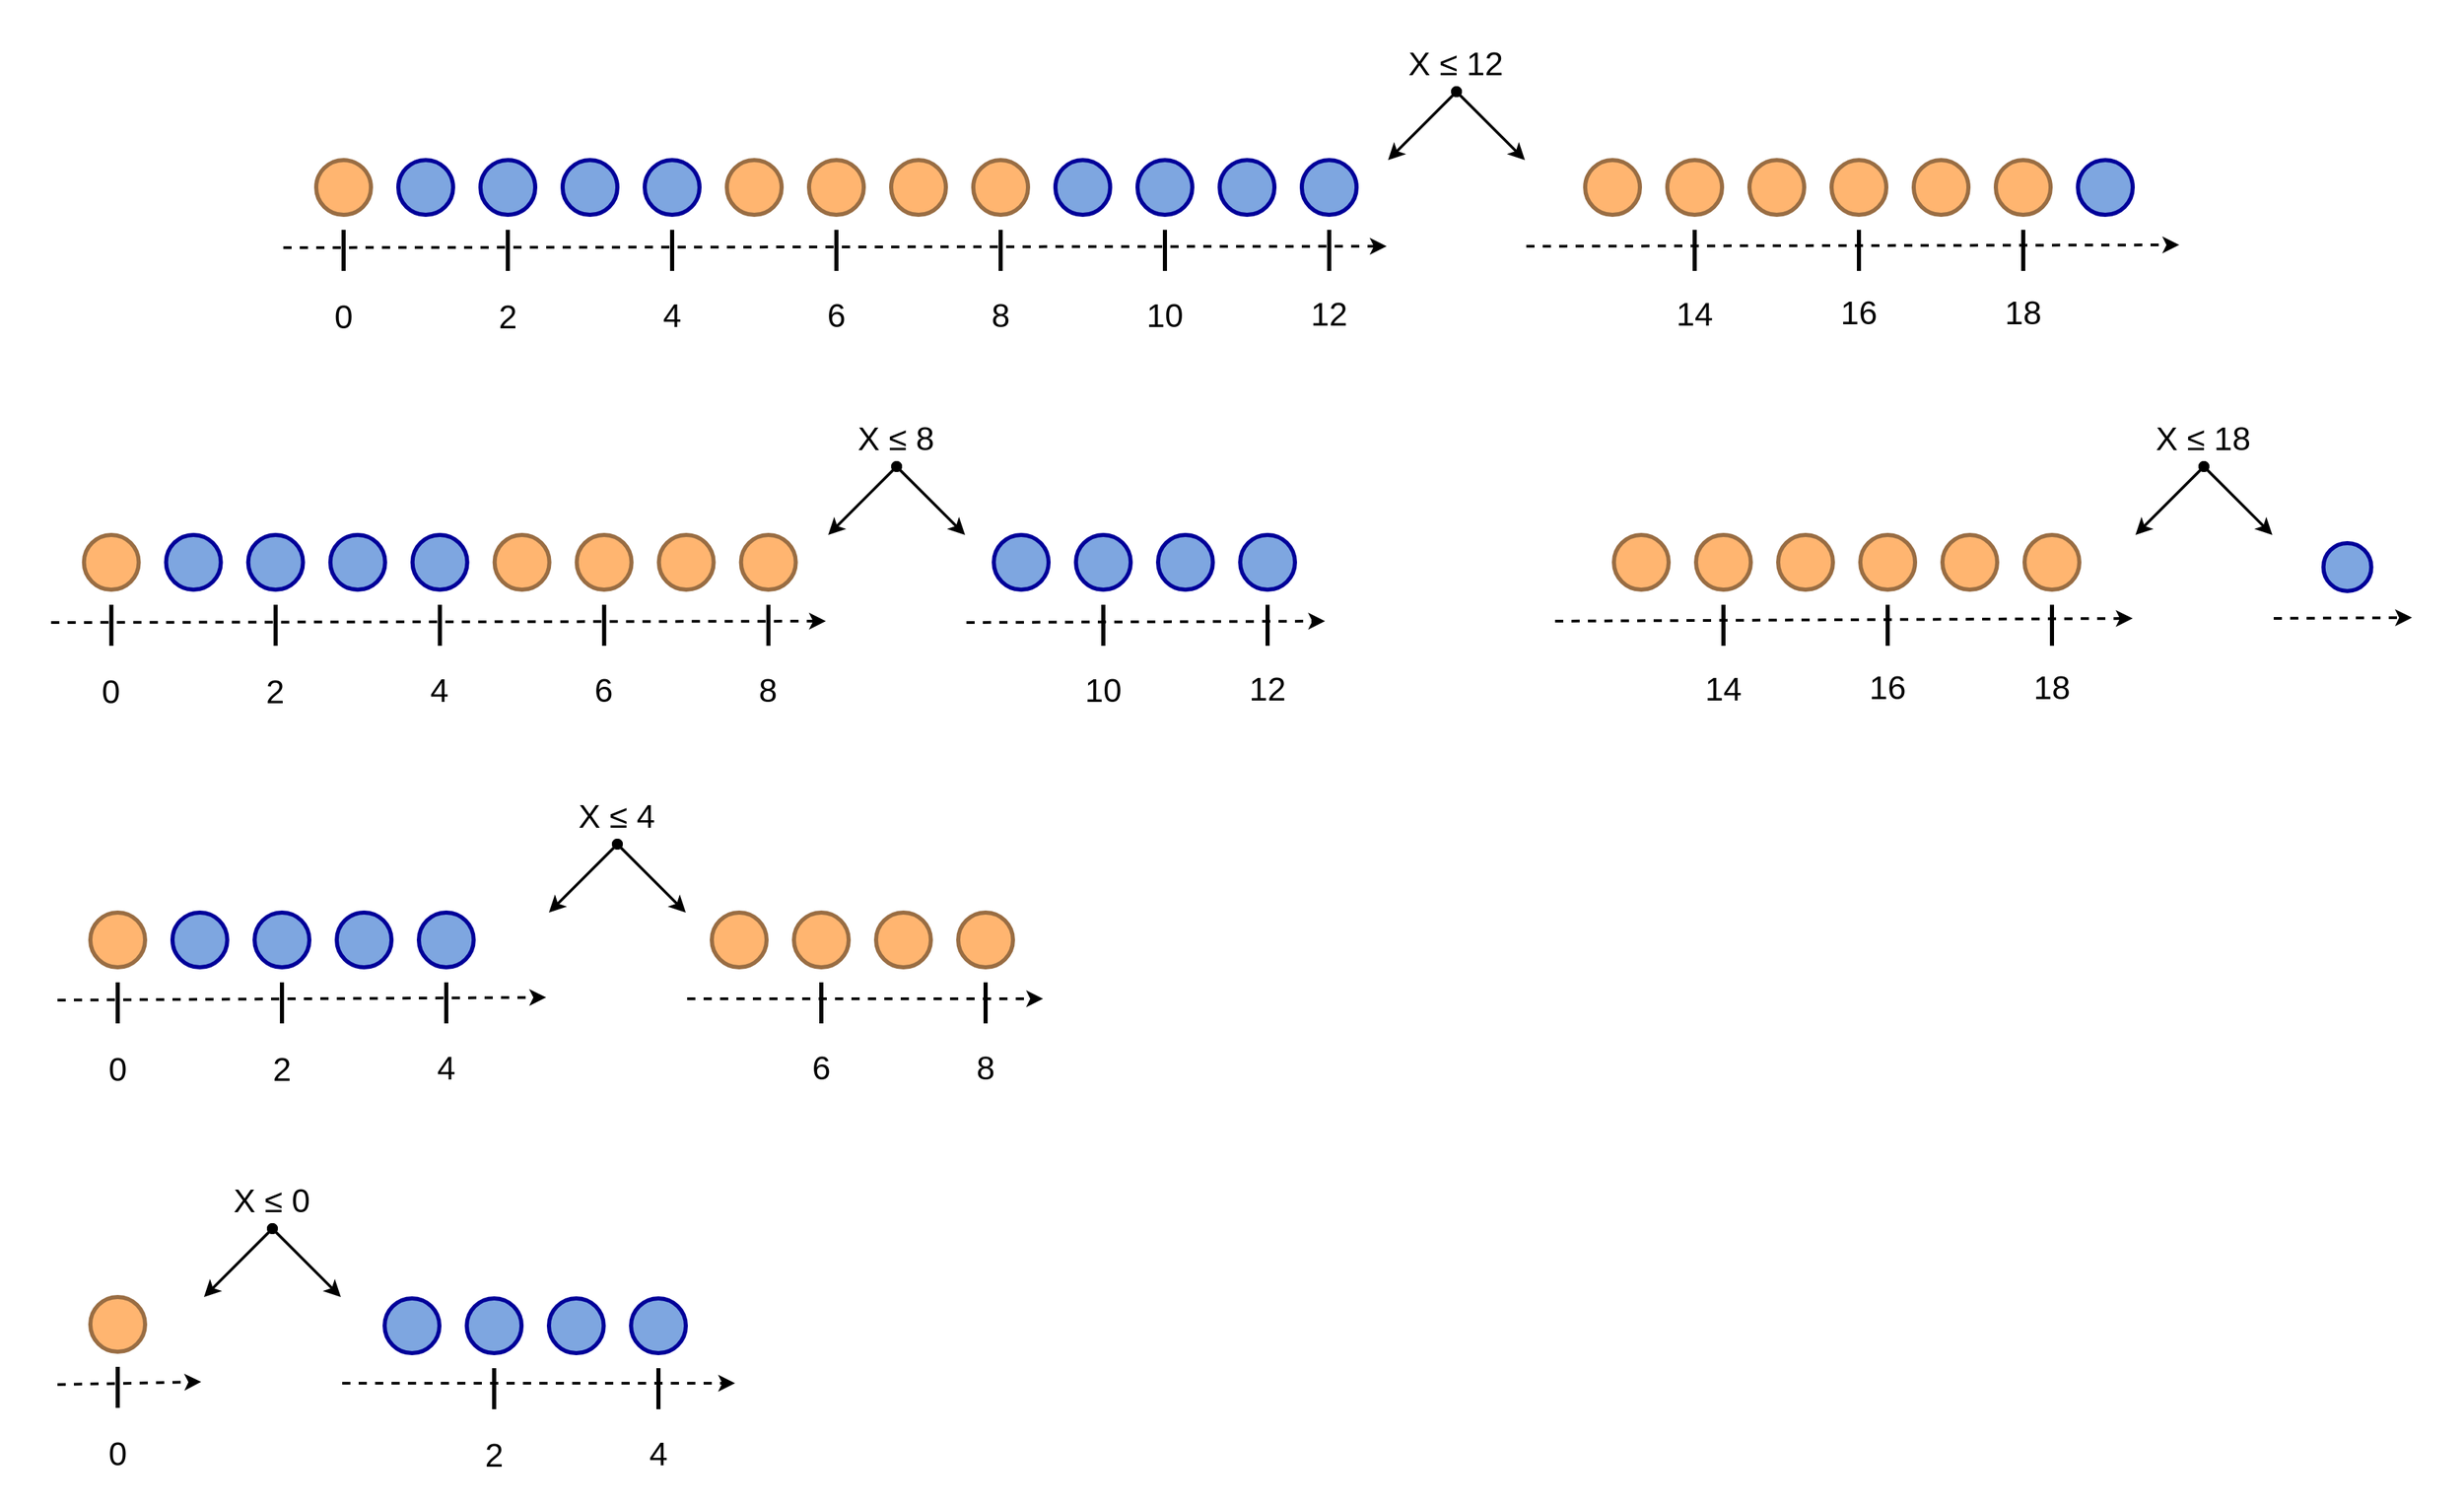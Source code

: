 <mxGraphModel dx="1053" dy="702" grid="1" gridSize="10" guides="1" tooltips="1" connect="1" arrows="1" fold="1" page="1" pageScale="1" pageWidth="1800" pageHeight="1100" background="#ffffff"><root><mxCell id="0"/><mxCell id="1" parent="0"/><mxCell id="784" value="" style="rounded=0;whiteSpace=wrap;html=1;strokeColor=none;" parent="1" vertex="1"><mxGeometry width="1799" height="1099" as="geometry"/></mxCell><mxCell id="594" value="" style="group" parent="1" vertex="1" connectable="0"><mxGeometry x="37.333" y="27" width="1724.667" height="1047" as="geometry"/></mxCell><mxCell id="595" value="" style="group" parent="594" vertex="1" connectable="0"><mxGeometry x="4.667" y="831" width="495" height="216" as="geometry"/></mxCell><mxCell id="596" value="" style="group" parent="595" vertex="1" connectable="0"><mxGeometry x="208" y="91" width="287" height="125" as="geometry"/></mxCell><mxCell id="597" value="" style="ellipse;whiteSpace=wrap;html=1;aspect=fixed;fillColor=#7EA6E0;strokeColor=#000099;strokeWidth=3;" parent="596" vertex="1"><mxGeometry x="31" width="40" height="40" as="geometry"/></mxCell><mxCell id="598" value="" style="ellipse;whiteSpace=wrap;html=1;aspect=fixed;fillColor=#7EA6E0;strokeColor=#000099;strokeWidth=3;perimeterSpacing=10;" parent="596" vertex="1"><mxGeometry x="91" width="40" height="40" as="geometry"/></mxCell><mxCell id="599" value="" style="ellipse;whiteSpace=wrap;html=1;aspect=fixed;fillColor=#7EA6E0;strokeColor=#000099;strokeWidth=3;" parent="596" vertex="1"><mxGeometry x="151" width="40" height="40" as="geometry"/></mxCell><mxCell id="600" value="" style="ellipse;whiteSpace=wrap;html=1;aspect=fixed;fillColor=#7EA6E0;strokeColor=#000099;strokeWidth=3;" parent="596" vertex="1"><mxGeometry x="211" width="40" height="40" as="geometry"/></mxCell><mxCell id="601" style="edgeStyle=orthogonalEdgeStyle;rounded=0;html=1;exitX=0.5;exitY=1;entryX=0.5;entryY=1;jettySize=auto;orthogonalLoop=1;strokeWidth=3;" parent="596" source="598" target="598" edge="1"><mxGeometry relative="1" as="geometry"/></mxCell><mxCell id="602" value="" style="endArrow=none;html=1;strokeWidth=3;endSize=3;startSize=3;" parent="596" edge="1"><mxGeometry width="50" height="50" relative="1" as="geometry"><mxPoint x="231" y="81" as="sourcePoint"/><mxPoint x="231" y="51" as="targetPoint"/></mxGeometry></mxCell><mxCell id="603" value="" style="endArrow=none;html=1;strokeWidth=3;endSize=3;startSize=3;" parent="596" edge="1"><mxGeometry width="50" height="50" relative="1" as="geometry"><mxPoint x="111" y="81" as="sourcePoint"/><mxPoint x="111" y="51" as="targetPoint"/></mxGeometry></mxCell><mxCell id="604" value="" style="endArrow=classic;html=1;strokeWidth=2;dashed=1;" parent="596" edge="1"><mxGeometry width="50" height="50" relative="1" as="geometry"><mxPoint y="62" as="sourcePoint"/><mxPoint x="287" y="62" as="targetPoint"/></mxGeometry></mxCell><mxCell id="605" value="&lt;font style=&quot;font-size: 24px&quot;&gt;2&lt;/font&gt;" style="text;html=1;strokeColor=none;fillColor=none;align=center;verticalAlign=middle;whiteSpace=wrap;rounded=0;" parent="596" vertex="1"><mxGeometry x="80" y="104" width="62" height="21" as="geometry"/></mxCell><mxCell id="606" style="edgeStyle=orthogonalEdgeStyle;rounded=0;html=1;exitX=0.5;exitY=1;entryX=0.5;entryY=1;dashed=1;startSize=3;endSize=3;jettySize=auto;orthogonalLoop=1;strokeWidth=2;" parent="596" source="605" target="605" edge="1"><mxGeometry relative="1" as="geometry"/></mxCell><mxCell id="607" value="&lt;font style=&quot;font-size: 24px&quot;&gt;4&lt;/font&gt;" style="text;html=1;strokeColor=none;fillColor=none;align=center;verticalAlign=middle;whiteSpace=wrap;rounded=0;" parent="596" vertex="1"><mxGeometry x="200" y="103" width="62" height="21" as="geometry"/></mxCell><mxCell id="608" style="edgeStyle=orthogonalEdgeStyle;rounded=0;html=1;exitX=0.5;exitY=1;entryX=0.5;entryY=1;dashed=1;startSize=3;endSize=3;jettySize=auto;orthogonalLoop=1;strokeWidth=2;" parent="596" source="607" target="607" edge="1"><mxGeometry relative="1" as="geometry"/></mxCell><mxCell id="609" value="" style="group" parent="595" vertex="1" connectable="0"><mxGeometry y="90" width="105" height="125" as="geometry"/></mxCell><mxCell id="610" value="" style="endArrow=none;html=1;strokeWidth=3;endSize=3;startSize=3;" parent="609" edge="1"><mxGeometry width="50" height="50" relative="1" as="geometry"><mxPoint x="44" y="81" as="sourcePoint"/><mxPoint x="44" y="51" as="targetPoint"/></mxGeometry></mxCell><mxCell id="611" value="" style="ellipse;whiteSpace=wrap;html=1;aspect=fixed;fillColor=#FFB570;strokeColor=#996D43;strokeWidth=3;" parent="609" vertex="1"><mxGeometry x="24" width="40" height="40" as="geometry"/></mxCell><mxCell id="612" value="" style="endArrow=classic;html=1;strokeWidth=2;dashed=1;" parent="609" edge="1"><mxGeometry width="50" height="50" relative="1" as="geometry"><mxPoint y="64.0" as="sourcePoint"/><mxPoint x="105" y="62" as="targetPoint"/></mxGeometry></mxCell><mxCell id="613" value="&lt;font style=&quot;font-size: 24px&quot;&gt;0&lt;/font&gt;" style="text;html=1;strokeColor=none;fillColor=none;align=center;verticalAlign=middle;whiteSpace=wrap;rounded=0;" parent="609" vertex="1"><mxGeometry x="13" y="104" width="62" height="21" as="geometry"/></mxCell><mxCell id="614" style="edgeStyle=orthogonalEdgeStyle;rounded=0;html=1;exitX=0.5;exitY=1;entryX=0.5;entryY=1;dashed=1;startSize=3;endSize=3;jettySize=auto;orthogonalLoop=1;strokeWidth=2;" parent="609" source="613" target="613" edge="1"><mxGeometry relative="1" as="geometry"/></mxCell><mxCell id="615" value="&lt;span&gt;&lt;font style=&quot;font-size: 24px&quot;&gt;X ≤ 0&lt;/font&gt;&lt;/span&gt;" style="text;html=1;strokeColor=none;fillColor=none;align=center;verticalAlign=middle;whiteSpace=wrap;rounded=0;" parent="595" vertex="1"><mxGeometry x="105" width="103" height="40" as="geometry"/></mxCell><mxCell id="616" value="" style="endArrow=classic;html=1;strokeWidth=2;startArrow=oval;startFill=1;" parent="595" edge="1"><mxGeometry width="50" height="50" relative="1" as="geometry"><mxPoint x="157" y="40" as="sourcePoint"/><mxPoint x="207" y="90" as="targetPoint"/></mxGeometry></mxCell><mxCell id="617" value="" style="endArrow=classic;html=1;strokeWidth=2;startArrow=oval;startFill=1;" parent="595" edge="1"><mxGeometry width="50" height="50" relative="1" as="geometry"><mxPoint x="157" y="40" as="sourcePoint"/><mxPoint x="107" y="90" as="targetPoint"/></mxGeometry></mxCell><mxCell id="618" value="" style="group" parent="594" vertex="1" connectable="0"><mxGeometry x="4.667" y="550" width="720" height="215" as="geometry"/></mxCell><mxCell id="619" value="" style="group" parent="618" vertex="1" connectable="0"><mxGeometry x="460" y="90" width="260" height="124" as="geometry"/></mxCell><mxCell id="620" value="" style="ellipse;whiteSpace=wrap;html=1;aspect=fixed;fillColor=#FFB570;strokeColor=#996D43;strokeWidth=3;" parent="619" vertex="1"><mxGeometry x="18" width="40" height="40" as="geometry"/></mxCell><mxCell id="621" value="" style="ellipse;whiteSpace=wrap;html=1;aspect=fixed;fillColor=#FFB570;strokeColor=#996D43;strokeWidth=3;" parent="619" vertex="1"><mxGeometry x="78" width="40" height="40" as="geometry"/></mxCell><mxCell id="622" value="" style="ellipse;whiteSpace=wrap;html=1;aspect=fixed;fillColor=#FFB570;strokeColor=#996D43;strokeWidth=3;" parent="619" vertex="1"><mxGeometry x="138" width="40" height="40" as="geometry"/></mxCell><mxCell id="623" value="" style="ellipse;whiteSpace=wrap;html=1;aspect=fixed;fillColor=#FFB570;strokeColor=#996D43;strokeWidth=3;" parent="619" vertex="1"><mxGeometry x="198" width="40" height="40" as="geometry"/></mxCell><mxCell id="624" style="edgeStyle=orthogonalEdgeStyle;rounded=0;html=1;exitX=0.5;exitY=1;entryX=0.5;entryY=1;jettySize=auto;orthogonalLoop=1;strokeWidth=3;" parent="619" source="621" target="621" edge="1"><mxGeometry relative="1" as="geometry"/></mxCell><mxCell id="625" value="" style="endArrow=none;html=1;strokeWidth=3;endSize=3;startSize=3;" parent="619" edge="1"><mxGeometry width="50" height="50" relative="1" as="geometry"><mxPoint x="98" y="81" as="sourcePoint"/><mxPoint x="98" y="51" as="targetPoint"/></mxGeometry></mxCell><mxCell id="626" value="" style="endArrow=none;html=1;strokeWidth=3;endSize=3;startSize=3;" parent="619" edge="1"><mxGeometry width="50" height="50" relative="1" as="geometry"><mxPoint x="218" y="81" as="sourcePoint"/><mxPoint x="218" y="51" as="targetPoint"/></mxGeometry></mxCell><mxCell id="627" value="" style="endArrow=classic;html=1;strokeWidth=2;dashed=1;" parent="619" edge="1"><mxGeometry width="50" height="50" relative="1" as="geometry"><mxPoint y="63" as="sourcePoint"/><mxPoint x="260" y="63" as="targetPoint"/></mxGeometry></mxCell><mxCell id="628" value="&lt;font style=&quot;font-size: 24px&quot;&gt;6&lt;/font&gt;" style="text;html=1;strokeColor=none;fillColor=none;align=center;verticalAlign=middle;whiteSpace=wrap;rounded=0;" parent="619" vertex="1"><mxGeometry x="67" y="103" width="62" height="21" as="geometry"/></mxCell><mxCell id="629" style="edgeStyle=orthogonalEdgeStyle;rounded=0;html=1;exitX=0.5;exitY=1;entryX=0.5;entryY=1;dashed=1;startSize=3;endSize=3;jettySize=auto;orthogonalLoop=1;strokeWidth=2;" parent="619" source="628" target="628" edge="1"><mxGeometry relative="1" as="geometry"/></mxCell><mxCell id="630" value="&lt;font style=&quot;font-size: 24px&quot;&gt;8&lt;/font&gt;" style="text;html=1;strokeColor=none;fillColor=none;align=center;verticalAlign=middle;whiteSpace=wrap;rounded=0;" parent="619" vertex="1"><mxGeometry x="187" y="103" width="62" height="21" as="geometry"/></mxCell><mxCell id="631" style="edgeStyle=orthogonalEdgeStyle;rounded=0;html=1;exitX=0.5;exitY=1;entryX=0.5;entryY=1;dashed=1;startSize=3;endSize=3;jettySize=auto;orthogonalLoop=1;strokeWidth=2;" parent="619" source="630" target="630" edge="1"><mxGeometry relative="1" as="geometry"/></mxCell><mxCell id="632" value="" style="group" parent="618" vertex="1" connectable="0"><mxGeometry y="90" width="357" height="125" as="geometry"/></mxCell><mxCell id="633" value="" style="endArrow=none;html=1;strokeWidth=3;endSize=3;startSize=3;" parent="632" edge="1"><mxGeometry width="50" height="50" relative="1" as="geometry"><mxPoint x="44" y="81" as="sourcePoint"/><mxPoint x="44" y="51" as="targetPoint"/></mxGeometry></mxCell><mxCell id="634" value="" style="ellipse;whiteSpace=wrap;html=1;aspect=fixed;fillColor=#FFB570;strokeColor=#996D43;strokeWidth=3;" parent="632" vertex="1"><mxGeometry x="24" width="40" height="40" as="geometry"/></mxCell><mxCell id="635" value="" style="ellipse;whiteSpace=wrap;html=1;aspect=fixed;fillColor=#7EA6E0;strokeColor=#000099;strokeWidth=3;" parent="632" vertex="1"><mxGeometry x="84" width="40" height="40" as="geometry"/></mxCell><mxCell id="636" value="" style="ellipse;whiteSpace=wrap;html=1;aspect=fixed;fillColor=#7EA6E0;strokeColor=#000099;strokeWidth=3;perimeterSpacing=10;" parent="632" vertex="1"><mxGeometry x="144" width="40" height="40" as="geometry"/></mxCell><mxCell id="637" value="" style="ellipse;whiteSpace=wrap;html=1;aspect=fixed;fillColor=#7EA6E0;strokeColor=#000099;strokeWidth=3;" parent="632" vertex="1"><mxGeometry x="204" width="40" height="40" as="geometry"/></mxCell><mxCell id="638" value="" style="ellipse;whiteSpace=wrap;html=1;aspect=fixed;fillColor=#7EA6E0;strokeColor=#000099;strokeWidth=3;" parent="632" vertex="1"><mxGeometry x="264" width="40" height="40" as="geometry"/></mxCell><mxCell id="639" style="edgeStyle=orthogonalEdgeStyle;rounded=0;html=1;exitX=0.5;exitY=1;entryX=0.5;entryY=1;jettySize=auto;orthogonalLoop=1;strokeWidth=3;" parent="632" source="636" target="636" edge="1"><mxGeometry relative="1" as="geometry"/></mxCell><mxCell id="640" value="" style="endArrow=none;html=1;strokeWidth=3;endSize=3;startSize=3;" parent="632" edge="1"><mxGeometry width="50" height="50" relative="1" as="geometry"><mxPoint x="284" y="81" as="sourcePoint"/><mxPoint x="284" y="51" as="targetPoint"/></mxGeometry></mxCell><mxCell id="641" value="" style="endArrow=none;html=1;strokeWidth=3;endSize=3;startSize=3;" parent="632" edge="1"><mxGeometry width="50" height="50" relative="1" as="geometry"><mxPoint x="164" y="81" as="sourcePoint"/><mxPoint x="164" y="51" as="targetPoint"/></mxGeometry></mxCell><mxCell id="642" value="" style="endArrow=classic;html=1;strokeWidth=2;dashed=1;" parent="632" edge="1"><mxGeometry width="50" height="50" relative="1" as="geometry"><mxPoint y="64" as="sourcePoint"/><mxPoint x="357" y="62" as="targetPoint"/></mxGeometry></mxCell><mxCell id="643" value="&lt;font style=&quot;font-size: 24px&quot;&gt;0&lt;/font&gt;" style="text;html=1;strokeColor=none;fillColor=none;align=center;verticalAlign=middle;whiteSpace=wrap;rounded=0;" parent="632" vertex="1"><mxGeometry x="13" y="104" width="62" height="21" as="geometry"/></mxCell><mxCell id="644" style="edgeStyle=orthogonalEdgeStyle;rounded=0;html=1;exitX=0.5;exitY=1;entryX=0.5;entryY=1;dashed=1;startSize=3;endSize=3;jettySize=auto;orthogonalLoop=1;strokeWidth=2;" parent="632" source="643" target="643" edge="1"><mxGeometry relative="1" as="geometry"/></mxCell><mxCell id="645" value="&lt;font style=&quot;font-size: 24px&quot;&gt;2&lt;/font&gt;" style="text;html=1;strokeColor=none;fillColor=none;align=center;verticalAlign=middle;whiteSpace=wrap;rounded=0;" parent="632" vertex="1"><mxGeometry x="133" y="104" width="62" height="21" as="geometry"/></mxCell><mxCell id="646" style="edgeStyle=orthogonalEdgeStyle;rounded=0;html=1;exitX=0.5;exitY=1;entryX=0.5;entryY=1;dashed=1;startSize=3;endSize=3;jettySize=auto;orthogonalLoop=1;strokeWidth=2;" parent="632" source="645" target="645" edge="1"><mxGeometry relative="1" as="geometry"/></mxCell><mxCell id="647" value="&lt;font style=&quot;font-size: 24px&quot;&gt;4&lt;/font&gt;" style="text;html=1;strokeColor=none;fillColor=none;align=center;verticalAlign=middle;whiteSpace=wrap;rounded=0;" parent="632" vertex="1"><mxGeometry x="253" y="103" width="62" height="21" as="geometry"/></mxCell><mxCell id="648" style="edgeStyle=orthogonalEdgeStyle;rounded=0;html=1;exitX=0.5;exitY=1;entryX=0.5;entryY=1;dashed=1;startSize=3;endSize=3;jettySize=auto;orthogonalLoop=1;strokeWidth=2;" parent="632" source="647" target="647" edge="1"><mxGeometry relative="1" as="geometry"/></mxCell><mxCell id="649" value="&lt;span&gt;&lt;font style=&quot;font-size: 24px&quot;&gt;X ≤ 4&lt;/font&gt;&lt;/span&gt;" style="text;html=1;strokeColor=none;fillColor=none;align=center;verticalAlign=middle;whiteSpace=wrap;rounded=0;" parent="618" vertex="1"><mxGeometry x="357" width="103" height="40" as="geometry"/></mxCell><mxCell id="650" value="" style="endArrow=classic;html=1;strokeWidth=2;startArrow=oval;startFill=1;" parent="618" edge="1"><mxGeometry width="50" height="50" relative="1" as="geometry"><mxPoint x="409" y="40" as="sourcePoint"/><mxPoint x="459" y="90" as="targetPoint"/></mxGeometry></mxCell><mxCell id="651" value="" style="endArrow=classic;html=1;strokeWidth=2;startArrow=oval;startFill=1;" parent="618" edge="1"><mxGeometry width="50" height="50" relative="1" as="geometry"><mxPoint x="409" y="40" as="sourcePoint"/><mxPoint x="359" y="90" as="targetPoint"/></mxGeometry></mxCell><mxCell id="652" value="" style="group" parent="594" vertex="1" connectable="0"><mxGeometry x="169.667" width="1385" height="215" as="geometry"/></mxCell><mxCell id="653" value="" style="group" parent="652" vertex="1" connectable="0"><mxGeometry x="908" y="90" width="477" height="123" as="geometry"/></mxCell><mxCell id="654" value="" style="ellipse;whiteSpace=wrap;html=1;aspect=fixed;fillColor=#FFB570;strokeColor=#996D43;strokeWidth=3;" parent="653" vertex="1"><mxGeometry x="43" width="40" height="40" as="geometry"/></mxCell><mxCell id="655" value="" style="ellipse;whiteSpace=wrap;html=1;aspect=fixed;fillColor=#FFB570;strokeColor=#996D43;strokeWidth=3;" parent="653" vertex="1"><mxGeometry x="103" width="40" height="40" as="geometry"/></mxCell><mxCell id="656" value="" style="ellipse;whiteSpace=wrap;html=1;aspect=fixed;fillColor=#FFB570;strokeColor=#996D43;strokeWidth=3;" parent="653" vertex="1"><mxGeometry x="163" width="40" height="40" as="geometry"/></mxCell><mxCell id="657" value="" style="ellipse;whiteSpace=wrap;html=1;aspect=fixed;fillColor=#FFB570;strokeColor=#996D43;strokeWidth=3;" parent="653" vertex="1"><mxGeometry x="223" width="40" height="40" as="geometry"/></mxCell><mxCell id="658" value="" style="ellipse;whiteSpace=wrap;html=1;aspect=fixed;fillColor=#FFB570;strokeColor=#996D43;strokeWidth=3;" parent="653" vertex="1"><mxGeometry x="283" width="40" height="40" as="geometry"/></mxCell><mxCell id="659" value="" style="ellipse;whiteSpace=wrap;html=1;aspect=fixed;fillColor=#FFB570;strokeColor=#996D43;strokeWidth=3;" parent="653" vertex="1"><mxGeometry x="343" width="40" height="40" as="geometry"/></mxCell><mxCell id="660" value="" style="ellipse;whiteSpace=wrap;html=1;aspect=fixed;fillColor=#7EA6E0;strokeColor=#000099;strokeWidth=3;" parent="653" vertex="1"><mxGeometry x="403" width="40" height="40" as="geometry"/></mxCell><mxCell id="661" value="" style="endArrow=none;html=1;strokeWidth=3;endSize=3;startSize=3;" parent="653" edge="1"><mxGeometry width="50" height="50" relative="1" as="geometry"><mxPoint x="123" y="81" as="sourcePoint"/><mxPoint x="123" y="51" as="targetPoint"/></mxGeometry></mxCell><mxCell id="662" value="" style="endArrow=none;html=1;strokeWidth=3;endSize=3;startSize=3;" parent="653" edge="1"><mxGeometry width="50" height="50" relative="1" as="geometry"><mxPoint x="243" y="81" as="sourcePoint"/><mxPoint x="243" y="51" as="targetPoint"/></mxGeometry></mxCell><mxCell id="663" value="" style="endArrow=none;html=1;strokeWidth=3;endSize=3;startSize=3;" parent="653" edge="1"><mxGeometry width="50" height="50" relative="1" as="geometry"><mxPoint x="363" y="81" as="sourcePoint"/><mxPoint x="363" y="51" as="targetPoint"/></mxGeometry></mxCell><mxCell id="664" value="&lt;font style=&quot;font-size: 24px&quot;&gt;14&lt;/font&gt;" style="text;html=1;strokeColor=none;fillColor=none;align=center;verticalAlign=middle;whiteSpace=wrap;rounded=0;" parent="653" vertex="1"><mxGeometry x="92" y="102" width="62" height="21" as="geometry"/></mxCell><mxCell id="665" style="edgeStyle=orthogonalEdgeStyle;rounded=0;html=1;exitX=0.5;exitY=1;entryX=0.5;entryY=1;dashed=1;startSize=3;endSize=3;jettySize=auto;orthogonalLoop=1;strokeWidth=2;" parent="653" source="664" target="664" edge="1"><mxGeometry relative="1" as="geometry"/></mxCell><mxCell id="666" value="&lt;font style=&quot;font-size: 24px&quot;&gt;16&lt;/font&gt;" style="text;html=1;strokeColor=none;fillColor=none;align=center;verticalAlign=middle;whiteSpace=wrap;rounded=0;" parent="653" vertex="1"><mxGeometry x="212" y="101" width="62" height="21" as="geometry"/></mxCell><mxCell id="667" style="edgeStyle=orthogonalEdgeStyle;rounded=0;html=1;exitX=0.5;exitY=1;entryX=0.5;entryY=1;dashed=1;startSize=3;endSize=3;jettySize=auto;orthogonalLoop=1;strokeWidth=2;" parent="653" source="666" target="666" edge="1"><mxGeometry relative="1" as="geometry"/></mxCell><mxCell id="668" value="&lt;font style=&quot;font-size: 24px&quot;&gt;18&lt;/font&gt;" style="text;html=1;strokeColor=none;fillColor=none;align=center;verticalAlign=middle;whiteSpace=wrap;rounded=0;" parent="653" vertex="1"><mxGeometry x="332" y="101" width="62" height="21" as="geometry"/></mxCell><mxCell id="669" style="edgeStyle=orthogonalEdgeStyle;rounded=0;html=1;exitX=0.5;exitY=1;entryX=0.5;entryY=1;dashed=1;startSize=3;endSize=3;jettySize=auto;orthogonalLoop=1;strokeWidth=2;" parent="653" source="668" target="668" edge="1"><mxGeometry relative="1" as="geometry"/></mxCell><mxCell id="670" value="" style="endArrow=classic;html=1;strokeWidth=2;dashed=1;" parent="653" edge="1"><mxGeometry width="50" height="50" relative="1" as="geometry"><mxPoint y="63" as="sourcePoint"/><mxPoint x="477" y="62" as="targetPoint"/></mxGeometry></mxCell><mxCell id="671" value="" style="group" parent="652" vertex="1" connectable="0"><mxGeometry y="90" width="806" height="125" as="geometry"/></mxCell><mxCell id="672" value="" style="endArrow=none;html=1;strokeWidth=3;endSize=3;startSize=3;" parent="671" edge="1"><mxGeometry width="50" height="50" relative="1" as="geometry"><mxPoint x="44" y="81" as="sourcePoint"/><mxPoint x="44" y="51" as="targetPoint"/></mxGeometry></mxCell><mxCell id="673" value="" style="ellipse;whiteSpace=wrap;html=1;aspect=fixed;fillColor=#FFB570;strokeColor=#996D43;strokeWidth=3;" parent="671" vertex="1"><mxGeometry x="24" width="40" height="40" as="geometry"/></mxCell><mxCell id="674" value="" style="ellipse;whiteSpace=wrap;html=1;aspect=fixed;fillColor=#7EA6E0;strokeColor=#000099;strokeWidth=3;" parent="671" vertex="1"><mxGeometry x="84" width="40" height="40" as="geometry"/></mxCell><mxCell id="675" value="" style="ellipse;whiteSpace=wrap;html=1;aspect=fixed;fillColor=#7EA6E0;strokeColor=#000099;strokeWidth=3;perimeterSpacing=10;" parent="671" vertex="1"><mxGeometry x="144" width="40" height="40" as="geometry"/></mxCell><mxCell id="676" value="" style="ellipse;whiteSpace=wrap;html=1;aspect=fixed;fillColor=#7EA6E0;strokeColor=#000099;strokeWidth=3;" parent="671" vertex="1"><mxGeometry x="204" width="40" height="40" as="geometry"/></mxCell><mxCell id="677" value="" style="ellipse;whiteSpace=wrap;html=1;aspect=fixed;fillColor=#7EA6E0;strokeColor=#000099;strokeWidth=3;" parent="671" vertex="1"><mxGeometry x="264" width="40" height="40" as="geometry"/></mxCell><mxCell id="678" value="" style="ellipse;whiteSpace=wrap;html=1;aspect=fixed;fillColor=#FFB570;strokeColor=#996D43;strokeWidth=3;" parent="671" vertex="1"><mxGeometry x="324" width="40" height="40" as="geometry"/></mxCell><mxCell id="679" value="" style="ellipse;whiteSpace=wrap;html=1;aspect=fixed;fillColor=#FFB570;strokeColor=#996D43;strokeWidth=3;" parent="671" vertex="1"><mxGeometry x="384" width="40" height="40" as="geometry"/></mxCell><mxCell id="680" value="" style="ellipse;whiteSpace=wrap;html=1;aspect=fixed;fillColor=#FFB570;strokeColor=#996D43;strokeWidth=3;" parent="671" vertex="1"><mxGeometry x="444" width="40" height="40" as="geometry"/></mxCell><mxCell id="681" value="" style="ellipse;whiteSpace=wrap;html=1;aspect=fixed;fillColor=#FFB570;strokeColor=#996D43;strokeWidth=3;" parent="671" vertex="1"><mxGeometry x="504" width="40" height="40" as="geometry"/></mxCell><mxCell id="682" value="" style="ellipse;whiteSpace=wrap;html=1;aspect=fixed;fillColor=#7EA6E0;strokeColor=#000099;strokeWidth=3;" parent="671" vertex="1"><mxGeometry x="564" width="40" height="40" as="geometry"/></mxCell><mxCell id="683" value="" style="ellipse;whiteSpace=wrap;html=1;aspect=fixed;fillColor=#7EA6E0;strokeColor=#000099;strokeWidth=3;" parent="671" vertex="1"><mxGeometry x="624" width="40" height="40" as="geometry"/></mxCell><mxCell id="684" value="" style="ellipse;whiteSpace=wrap;html=1;aspect=fixed;fillColor=#7EA6E0;strokeColor=#000099;strokeWidth=3;" parent="671" vertex="1"><mxGeometry x="684" width="40" height="40" as="geometry"/></mxCell><mxCell id="685" value="" style="ellipse;whiteSpace=wrap;html=1;aspect=fixed;fillColor=#7EA6E0;strokeColor=#000099;strokeWidth=3;" parent="671" vertex="1"><mxGeometry x="744" width="40" height="40" as="geometry"/></mxCell><mxCell id="686" style="edgeStyle=orthogonalEdgeStyle;rounded=0;html=1;exitX=0.5;exitY=1;entryX=0.5;entryY=1;jettySize=auto;orthogonalLoop=1;strokeWidth=3;" parent="671" source="675" target="675" edge="1"><mxGeometry relative="1" as="geometry"/></mxCell><mxCell id="687" style="edgeStyle=orthogonalEdgeStyle;rounded=0;html=1;exitX=0.5;exitY=1;entryX=0.5;entryY=1;jettySize=auto;orthogonalLoop=1;strokeWidth=3;" parent="671" source="679" target="679" edge="1"><mxGeometry relative="1" as="geometry"/></mxCell><mxCell id="688" value="" style="endArrow=none;html=1;strokeWidth=3;endSize=3;startSize=3;" parent="671" edge="1"><mxGeometry width="50" height="50" relative="1" as="geometry"><mxPoint x="284" y="81" as="sourcePoint"/><mxPoint x="284" y="51" as="targetPoint"/></mxGeometry></mxCell><mxCell id="689" value="" style="endArrow=none;html=1;strokeWidth=3;endSize=3;startSize=3;" parent="671" edge="1"><mxGeometry width="50" height="50" relative="1" as="geometry"><mxPoint x="164" y="81" as="sourcePoint"/><mxPoint x="164" y="51" as="targetPoint"/></mxGeometry></mxCell><mxCell id="690" value="" style="endArrow=none;html=1;strokeWidth=3;endSize=3;startSize=3;" parent="671" edge="1"><mxGeometry width="50" height="50" relative="1" as="geometry"><mxPoint x="404" y="81" as="sourcePoint"/><mxPoint x="404" y="51" as="targetPoint"/></mxGeometry></mxCell><mxCell id="691" value="" style="endArrow=none;html=1;strokeWidth=3;endSize=3;startSize=3;" parent="671" edge="1"><mxGeometry width="50" height="50" relative="1" as="geometry"><mxPoint x="524" y="81" as="sourcePoint"/><mxPoint x="524" y="51" as="targetPoint"/></mxGeometry></mxCell><mxCell id="692" value="" style="endArrow=none;html=1;strokeWidth=3;endSize=3;startSize=3;" parent="671" edge="1"><mxGeometry width="50" height="50" relative="1" as="geometry"><mxPoint x="644" y="81" as="sourcePoint"/><mxPoint x="644" y="51" as="targetPoint"/></mxGeometry></mxCell><mxCell id="693" value="" style="endArrow=none;html=1;strokeWidth=3;endSize=3;startSize=3;" parent="671" edge="1"><mxGeometry width="50" height="50" relative="1" as="geometry"><mxPoint x="764" y="81" as="sourcePoint"/><mxPoint x="764" y="51" as="targetPoint"/></mxGeometry></mxCell><mxCell id="694" value="" style="endArrow=classic;html=1;strokeWidth=2;dashed=1;" parent="671" edge="1"><mxGeometry width="50" height="50" relative="1" as="geometry"><mxPoint y="64" as="sourcePoint"/><mxPoint x="806" y="63" as="targetPoint"/></mxGeometry></mxCell><mxCell id="695" value="&lt;font style=&quot;font-size: 24px&quot;&gt;0&lt;/font&gt;" style="text;html=1;strokeColor=none;fillColor=none;align=center;verticalAlign=middle;whiteSpace=wrap;rounded=0;" parent="671" vertex="1"><mxGeometry x="13" y="104" width="62" height="21" as="geometry"/></mxCell><mxCell id="696" style="edgeStyle=orthogonalEdgeStyle;rounded=0;html=1;exitX=0.5;exitY=1;entryX=0.5;entryY=1;dashed=1;startSize=3;endSize=3;jettySize=auto;orthogonalLoop=1;strokeWidth=2;" parent="671" source="695" target="695" edge="1"><mxGeometry relative="1" as="geometry"/></mxCell><mxCell id="697" value="&lt;font style=&quot;font-size: 24px&quot;&gt;2&lt;/font&gt;" style="text;html=1;strokeColor=none;fillColor=none;align=center;verticalAlign=middle;whiteSpace=wrap;rounded=0;" parent="671" vertex="1"><mxGeometry x="133" y="104" width="62" height="21" as="geometry"/></mxCell><mxCell id="698" style="edgeStyle=orthogonalEdgeStyle;rounded=0;html=1;exitX=0.5;exitY=1;entryX=0.5;entryY=1;dashed=1;startSize=3;endSize=3;jettySize=auto;orthogonalLoop=1;strokeWidth=2;" parent="671" source="697" target="697" edge="1"><mxGeometry relative="1" as="geometry"/></mxCell><mxCell id="699" value="&lt;font style=&quot;font-size: 24px&quot;&gt;4&lt;/font&gt;" style="text;html=1;strokeColor=none;fillColor=none;align=center;verticalAlign=middle;whiteSpace=wrap;rounded=0;" parent="671" vertex="1"><mxGeometry x="253" y="103" width="62" height="21" as="geometry"/></mxCell><mxCell id="700" style="edgeStyle=orthogonalEdgeStyle;rounded=0;html=1;exitX=0.5;exitY=1;entryX=0.5;entryY=1;dashed=1;startSize=3;endSize=3;jettySize=auto;orthogonalLoop=1;strokeWidth=2;" parent="671" source="699" target="699" edge="1"><mxGeometry relative="1" as="geometry"/></mxCell><mxCell id="701" value="&lt;font style=&quot;font-size: 24px&quot;&gt;6&lt;/font&gt;" style="text;html=1;strokeColor=none;fillColor=none;align=center;verticalAlign=middle;whiteSpace=wrap;rounded=0;" parent="671" vertex="1"><mxGeometry x="373" y="103" width="62" height="21" as="geometry"/></mxCell><mxCell id="702" style="edgeStyle=orthogonalEdgeStyle;rounded=0;html=1;exitX=0.5;exitY=1;entryX=0.5;entryY=1;dashed=1;startSize=3;endSize=3;jettySize=auto;orthogonalLoop=1;strokeWidth=2;" parent="671" source="701" target="701" edge="1"><mxGeometry relative="1" as="geometry"/></mxCell><mxCell id="703" value="&lt;font style=&quot;font-size: 24px&quot;&gt;8&lt;/font&gt;" style="text;html=1;strokeColor=none;fillColor=none;align=center;verticalAlign=middle;whiteSpace=wrap;rounded=0;" parent="671" vertex="1"><mxGeometry x="493" y="103" width="62" height="21" as="geometry"/></mxCell><mxCell id="704" style="edgeStyle=orthogonalEdgeStyle;rounded=0;html=1;exitX=0.5;exitY=1;entryX=0.5;entryY=1;dashed=1;startSize=3;endSize=3;jettySize=auto;orthogonalLoop=1;strokeWidth=2;" parent="671" source="703" target="703" edge="1"><mxGeometry relative="1" as="geometry"/></mxCell><mxCell id="705" value="&lt;font style=&quot;font-size: 24px&quot;&gt;10&lt;/font&gt;" style="text;html=1;strokeColor=none;fillColor=none;align=center;verticalAlign=middle;whiteSpace=wrap;rounded=0;" parent="671" vertex="1"><mxGeometry x="613" y="103" width="62" height="21" as="geometry"/></mxCell><mxCell id="706" style="edgeStyle=orthogonalEdgeStyle;rounded=0;html=1;exitX=0.5;exitY=1;entryX=0.5;entryY=1;dashed=1;startSize=3;endSize=3;jettySize=auto;orthogonalLoop=1;strokeWidth=2;" parent="671" source="705" target="705" edge="1"><mxGeometry relative="1" as="geometry"/></mxCell><mxCell id="707" value="&lt;font style=&quot;font-size: 24px&quot;&gt;12&lt;/font&gt;" style="text;html=1;strokeColor=none;fillColor=none;align=center;verticalAlign=middle;whiteSpace=wrap;rounded=0;" parent="671" vertex="1"><mxGeometry x="733" y="102" width="62" height="21" as="geometry"/></mxCell><mxCell id="708" style="edgeStyle=orthogonalEdgeStyle;rounded=0;html=1;exitX=0.5;exitY=1;entryX=0.5;entryY=1;dashed=1;startSize=3;endSize=3;jettySize=auto;orthogonalLoop=1;strokeWidth=2;" parent="671" source="707" target="707" edge="1"><mxGeometry relative="1" as="geometry"/></mxCell><mxCell id="709" style="edgeStyle=orthogonalEdgeStyle;rounded=0;html=1;exitX=0.5;exitY=1;entryX=0.5;entryY=1;jettySize=auto;orthogonalLoop=1;" parent="671" source="707" target="707" edge="1"><mxGeometry relative="1" as="geometry"/></mxCell><mxCell id="710" value="" style="group" parent="652" vertex="1" connectable="0"><mxGeometry x="805" width="103" height="90" as="geometry"/></mxCell><mxCell id="711" value="&lt;span&gt;&lt;font style=&quot;font-size: 24px&quot;&gt;X ≤ 12&lt;/font&gt;&lt;/span&gt;" style="text;html=1;strokeColor=none;fillColor=none;align=center;verticalAlign=middle;whiteSpace=wrap;rounded=0;" parent="710" vertex="1"><mxGeometry width="103" height="40" as="geometry"/></mxCell><mxCell id="712" value="" style="endArrow=classic;html=1;strokeWidth=2;startArrow=oval;startFill=1;" parent="710" edge="1"><mxGeometry width="50" height="50" relative="1" as="geometry"><mxPoint x="52" y="40" as="sourcePoint"/><mxPoint x="102" y="90" as="targetPoint"/></mxGeometry></mxCell><mxCell id="713" value="" style="endArrow=classic;html=1;strokeWidth=2;startArrow=oval;startFill=1;" parent="710" edge="1"><mxGeometry width="50" height="50" relative="1" as="geometry"><mxPoint x="52" y="40" as="sourcePoint"/><mxPoint x="2" y="90" as="targetPoint"/></mxGeometry></mxCell><mxCell id="714" value="" style="group" parent="594" vertex="1" connectable="0"><mxGeometry y="274" width="1724.667" height="215" as="geometry"/></mxCell><mxCell id="715" value="" style="group" parent="714" vertex="1" connectable="0"><mxGeometry width="930.667" height="215" as="geometry"/></mxCell><mxCell id="716" value="&lt;span&gt;&lt;font style=&quot;font-size: 24px&quot;&gt;X ≤ 8&lt;/font&gt;&lt;/span&gt;" style="text;html=1;strokeColor=none;fillColor=none;align=center;verticalAlign=middle;whiteSpace=wrap;rounded=0;" parent="715" vertex="1"><mxGeometry x="565.667" width="103" height="40" as="geometry"/></mxCell><mxCell id="717" value="" style="endArrow=classic;html=1;strokeWidth=2;startArrow=oval;startFill=1;" parent="715" edge="1"><mxGeometry width="50" height="50" relative="1" as="geometry"><mxPoint x="617.667" y="40" as="sourcePoint"/><mxPoint x="667.667" y="90" as="targetPoint"/></mxGeometry></mxCell><mxCell id="718" value="" style="endArrow=classic;html=1;strokeWidth=2;startArrow=oval;startFill=1;" parent="715" edge="1"><mxGeometry width="50" height="50" relative="1" as="geometry"><mxPoint x="617.667" y="40" as="sourcePoint"/><mxPoint x="567.667" y="90" as="targetPoint"/></mxGeometry></mxCell><mxCell id="719" value="" style="group" parent="715" vertex="1" connectable="0"><mxGeometry x="668.667" y="90" width="262" height="124" as="geometry"/></mxCell><mxCell id="720" value="" style="ellipse;whiteSpace=wrap;html=1;aspect=fixed;fillColor=#7EA6E0;strokeColor=#000099;strokeWidth=3;" parent="719" vertex="1"><mxGeometry x="20" width="40" height="40" as="geometry"/></mxCell><mxCell id="721" value="" style="ellipse;whiteSpace=wrap;html=1;aspect=fixed;fillColor=#7EA6E0;strokeColor=#000099;strokeWidth=3;" parent="719" vertex="1"><mxGeometry x="80" width="40" height="40" as="geometry"/></mxCell><mxCell id="722" value="" style="ellipse;whiteSpace=wrap;html=1;aspect=fixed;fillColor=#7EA6E0;strokeColor=#000099;strokeWidth=3;" parent="719" vertex="1"><mxGeometry x="140" width="40" height="40" as="geometry"/></mxCell><mxCell id="723" value="" style="ellipse;whiteSpace=wrap;html=1;aspect=fixed;fillColor=#7EA6E0;strokeColor=#000099;strokeWidth=3;" parent="719" vertex="1"><mxGeometry x="200" width="40" height="40" as="geometry"/></mxCell><mxCell id="724" value="" style="endArrow=none;html=1;strokeWidth=3;endSize=3;startSize=3;" parent="719" edge="1"><mxGeometry width="50" height="50" relative="1" as="geometry"><mxPoint x="100" y="81" as="sourcePoint"/><mxPoint x="100" y="51" as="targetPoint"/></mxGeometry></mxCell><mxCell id="725" value="" style="endArrow=none;html=1;strokeWidth=3;endSize=3;startSize=3;" parent="719" edge="1"><mxGeometry width="50" height="50" relative="1" as="geometry"><mxPoint x="220" y="81" as="sourcePoint"/><mxPoint x="220" y="51" as="targetPoint"/></mxGeometry></mxCell><mxCell id="726" value="" style="endArrow=classic;html=1;strokeWidth=2;dashed=1;" parent="719" edge="1"><mxGeometry width="50" height="50" relative="1" as="geometry"><mxPoint y="64" as="sourcePoint"/><mxPoint x="262" y="63" as="targetPoint"/></mxGeometry></mxCell><mxCell id="727" value="&lt;font style=&quot;font-size: 24px&quot;&gt;10&lt;/font&gt;" style="text;html=1;strokeColor=none;fillColor=none;align=center;verticalAlign=middle;whiteSpace=wrap;rounded=0;" parent="719" vertex="1"><mxGeometry x="69" y="103" width="62" height="21" as="geometry"/></mxCell><mxCell id="728" style="edgeStyle=orthogonalEdgeStyle;rounded=0;html=1;exitX=0.5;exitY=1;entryX=0.5;entryY=1;dashed=1;startSize=3;endSize=3;jettySize=auto;orthogonalLoop=1;strokeWidth=2;" parent="719" source="727" target="727" edge="1"><mxGeometry relative="1" as="geometry"/></mxCell><mxCell id="729" value="&lt;font style=&quot;font-size: 24px&quot;&gt;12&lt;/font&gt;" style="text;html=1;strokeColor=none;fillColor=none;align=center;verticalAlign=middle;whiteSpace=wrap;rounded=0;" parent="719" vertex="1"><mxGeometry x="189" y="102" width="62" height="21" as="geometry"/></mxCell><mxCell id="730" style="edgeStyle=orthogonalEdgeStyle;rounded=0;html=1;exitX=0.5;exitY=1;entryX=0.5;entryY=1;dashed=1;startSize=3;endSize=3;jettySize=auto;orthogonalLoop=1;strokeWidth=2;" parent="719" source="729" target="729" edge="1"><mxGeometry relative="1" as="geometry"/></mxCell><mxCell id="731" value="" style="group" parent="715" vertex="1" connectable="0"><mxGeometry y="90" width="566" height="125" as="geometry"/></mxCell><mxCell id="732" value="" style="endArrow=none;html=1;strokeWidth=3;endSize=3;startSize=3;" parent="731" edge="1"><mxGeometry width="50" height="50" relative="1" as="geometry"><mxPoint x="44" y="81" as="sourcePoint"/><mxPoint x="44" y="51" as="targetPoint"/></mxGeometry></mxCell><mxCell id="733" value="" style="ellipse;whiteSpace=wrap;html=1;aspect=fixed;fillColor=#FFB570;strokeColor=#996D43;strokeWidth=3;" parent="731" vertex="1"><mxGeometry x="24" width="40" height="40" as="geometry"/></mxCell><mxCell id="734" value="" style="ellipse;whiteSpace=wrap;html=1;aspect=fixed;fillColor=#7EA6E0;strokeColor=#000099;strokeWidth=3;" parent="731" vertex="1"><mxGeometry x="84" width="40" height="40" as="geometry"/></mxCell><mxCell id="735" value="" style="ellipse;whiteSpace=wrap;html=1;aspect=fixed;fillColor=#7EA6E0;strokeColor=#000099;strokeWidth=3;perimeterSpacing=10;" parent="731" vertex="1"><mxGeometry x="144" width="40" height="40" as="geometry"/></mxCell><mxCell id="736" value="" style="ellipse;whiteSpace=wrap;html=1;aspect=fixed;fillColor=#7EA6E0;strokeColor=#000099;strokeWidth=3;" parent="731" vertex="1"><mxGeometry x="204" width="40" height="40" as="geometry"/></mxCell><mxCell id="737" value="" style="ellipse;whiteSpace=wrap;html=1;aspect=fixed;fillColor=#7EA6E0;strokeColor=#000099;strokeWidth=3;" parent="731" vertex="1"><mxGeometry x="264" width="40" height="40" as="geometry"/></mxCell><mxCell id="738" value="" style="ellipse;whiteSpace=wrap;html=1;aspect=fixed;fillColor=#FFB570;strokeColor=#996D43;strokeWidth=3;" parent="731" vertex="1"><mxGeometry x="324" width="40" height="40" as="geometry"/></mxCell><mxCell id="739" value="" style="ellipse;whiteSpace=wrap;html=1;aspect=fixed;fillColor=#FFB570;strokeColor=#996D43;strokeWidth=3;" parent="731" vertex="1"><mxGeometry x="384" width="40" height="40" as="geometry"/></mxCell><mxCell id="740" value="" style="ellipse;whiteSpace=wrap;html=1;aspect=fixed;fillColor=#FFB570;strokeColor=#996D43;strokeWidth=3;" parent="731" vertex="1"><mxGeometry x="444" width="40" height="40" as="geometry"/></mxCell><mxCell id="741" value="" style="ellipse;whiteSpace=wrap;html=1;aspect=fixed;fillColor=#FFB570;strokeColor=#996D43;strokeWidth=3;" parent="731" vertex="1"><mxGeometry x="504" width="40" height="40" as="geometry"/></mxCell><mxCell id="742" style="edgeStyle=orthogonalEdgeStyle;rounded=0;html=1;exitX=0.5;exitY=1;entryX=0.5;entryY=1;jettySize=auto;orthogonalLoop=1;strokeWidth=3;" parent="731" source="735" target="735" edge="1"><mxGeometry relative="1" as="geometry"/></mxCell><mxCell id="743" style="edgeStyle=orthogonalEdgeStyle;rounded=0;html=1;exitX=0.5;exitY=1;entryX=0.5;entryY=1;jettySize=auto;orthogonalLoop=1;strokeWidth=3;" parent="731" source="739" target="739" edge="1"><mxGeometry relative="1" as="geometry"/></mxCell><mxCell id="744" value="" style="endArrow=none;html=1;strokeWidth=3;endSize=3;startSize=3;" parent="731" edge="1"><mxGeometry width="50" height="50" relative="1" as="geometry"><mxPoint x="284" y="81" as="sourcePoint"/><mxPoint x="284" y="51" as="targetPoint"/></mxGeometry></mxCell><mxCell id="745" value="" style="endArrow=none;html=1;strokeWidth=3;endSize=3;startSize=3;" parent="731" edge="1"><mxGeometry width="50" height="50" relative="1" as="geometry"><mxPoint x="164" y="81" as="sourcePoint"/><mxPoint x="164" y="51" as="targetPoint"/></mxGeometry></mxCell><mxCell id="746" value="" style="endArrow=none;html=1;strokeWidth=3;endSize=3;startSize=3;" parent="731" edge="1"><mxGeometry width="50" height="50" relative="1" as="geometry"><mxPoint x="404" y="81" as="sourcePoint"/><mxPoint x="404" y="51" as="targetPoint"/></mxGeometry></mxCell><mxCell id="747" value="" style="endArrow=none;html=1;strokeWidth=3;endSize=3;startSize=3;" parent="731" edge="1"><mxGeometry width="50" height="50" relative="1" as="geometry"><mxPoint x="524" y="81" as="sourcePoint"/><mxPoint x="524" y="51" as="targetPoint"/></mxGeometry></mxCell><mxCell id="748" value="" style="endArrow=classic;html=1;strokeWidth=2;dashed=1;" parent="731" edge="1"><mxGeometry width="50" height="50" relative="1" as="geometry"><mxPoint y="64" as="sourcePoint"/><mxPoint x="566" y="63" as="targetPoint"/></mxGeometry></mxCell><mxCell id="749" value="&lt;font style=&quot;font-size: 24px&quot;&gt;0&lt;/font&gt;" style="text;html=1;strokeColor=none;fillColor=none;align=center;verticalAlign=middle;whiteSpace=wrap;rounded=0;" parent="731" vertex="1"><mxGeometry x="13" y="104" width="62" height="21" as="geometry"/></mxCell><mxCell id="750" style="edgeStyle=orthogonalEdgeStyle;rounded=0;html=1;exitX=0.5;exitY=1;entryX=0.5;entryY=1;dashed=1;startSize=3;endSize=3;jettySize=auto;orthogonalLoop=1;strokeWidth=2;" parent="731" source="749" target="749" edge="1"><mxGeometry relative="1" as="geometry"/></mxCell><mxCell id="751" value="&lt;font style=&quot;font-size: 24px&quot;&gt;2&lt;/font&gt;" style="text;html=1;strokeColor=none;fillColor=none;align=center;verticalAlign=middle;whiteSpace=wrap;rounded=0;" parent="731" vertex="1"><mxGeometry x="133" y="104" width="62" height="21" as="geometry"/></mxCell><mxCell id="752" style="edgeStyle=orthogonalEdgeStyle;rounded=0;html=1;exitX=0.5;exitY=1;entryX=0.5;entryY=1;dashed=1;startSize=3;endSize=3;jettySize=auto;orthogonalLoop=1;strokeWidth=2;" parent="731" source="751" target="751" edge="1"><mxGeometry relative="1" as="geometry"/></mxCell><mxCell id="753" value="&lt;font style=&quot;font-size: 24px&quot;&gt;4&lt;/font&gt;" style="text;html=1;strokeColor=none;fillColor=none;align=center;verticalAlign=middle;whiteSpace=wrap;rounded=0;" parent="731" vertex="1"><mxGeometry x="253" y="103" width="62" height="21" as="geometry"/></mxCell><mxCell id="754" style="edgeStyle=orthogonalEdgeStyle;rounded=0;html=1;exitX=0.5;exitY=1;entryX=0.5;entryY=1;dashed=1;startSize=3;endSize=3;jettySize=auto;orthogonalLoop=1;strokeWidth=2;" parent="731" source="753" target="753" edge="1"><mxGeometry relative="1" as="geometry"/></mxCell><mxCell id="755" value="&lt;font style=&quot;font-size: 24px&quot;&gt;6&lt;/font&gt;" style="text;html=1;strokeColor=none;fillColor=none;align=center;verticalAlign=middle;whiteSpace=wrap;rounded=0;" parent="731" vertex="1"><mxGeometry x="373" y="103" width="62" height="21" as="geometry"/></mxCell><mxCell id="756" style="edgeStyle=orthogonalEdgeStyle;rounded=0;html=1;exitX=0.5;exitY=1;entryX=0.5;entryY=1;dashed=1;startSize=3;endSize=3;jettySize=auto;orthogonalLoop=1;strokeWidth=2;" parent="731" source="755" target="755" edge="1"><mxGeometry relative="1" as="geometry"/></mxCell><mxCell id="757" value="&lt;font style=&quot;font-size: 24px&quot;&gt;8&lt;/font&gt;" style="text;html=1;strokeColor=none;fillColor=none;align=center;verticalAlign=middle;whiteSpace=wrap;rounded=0;" parent="731" vertex="1"><mxGeometry x="493" y="103" width="62" height="21" as="geometry"/></mxCell><mxCell id="758" style="edgeStyle=orthogonalEdgeStyle;rounded=0;html=1;exitX=0.5;exitY=1;entryX=0.5;entryY=1;dashed=1;startSize=3;endSize=3;jettySize=auto;orthogonalLoop=1;strokeWidth=2;" parent="731" source="757" target="757" edge="1"><mxGeometry relative="1" as="geometry"/></mxCell><mxCell id="759" value="" style="group" parent="714" vertex="1" connectable="0"><mxGeometry x="1098.667" width="626" height="213" as="geometry"/></mxCell><mxCell id="760" value="" style="group" parent="759" vertex="1" connectable="0"><mxGeometry y="90" width="422" height="123" as="geometry"/></mxCell><mxCell id="761" value="" style="ellipse;whiteSpace=wrap;html=1;aspect=fixed;fillColor=#FFB570;strokeColor=#996D43;strokeWidth=3;" parent="760" vertex="1"><mxGeometry x="43" width="40" height="40" as="geometry"/></mxCell><mxCell id="762" value="" style="ellipse;whiteSpace=wrap;html=1;aspect=fixed;fillColor=#FFB570;strokeColor=#996D43;strokeWidth=3;" parent="760" vertex="1"><mxGeometry x="103" width="40" height="40" as="geometry"/></mxCell><mxCell id="763" value="" style="ellipse;whiteSpace=wrap;html=1;aspect=fixed;fillColor=#FFB570;strokeColor=#996D43;strokeWidth=3;" parent="760" vertex="1"><mxGeometry x="163" width="40" height="40" as="geometry"/></mxCell><mxCell id="764" value="" style="ellipse;whiteSpace=wrap;html=1;aspect=fixed;fillColor=#FFB570;strokeColor=#996D43;strokeWidth=3;" parent="760" vertex="1"><mxGeometry x="223" width="40" height="40" as="geometry"/></mxCell><mxCell id="765" value="" style="ellipse;whiteSpace=wrap;html=1;aspect=fixed;fillColor=#FFB570;strokeColor=#996D43;strokeWidth=3;" parent="760" vertex="1"><mxGeometry x="283" width="40" height="40" as="geometry"/></mxCell><mxCell id="766" value="" style="ellipse;whiteSpace=wrap;html=1;aspect=fixed;fillColor=#FFB570;strokeColor=#996D43;strokeWidth=3;" parent="760" vertex="1"><mxGeometry x="343" width="40" height="40" as="geometry"/></mxCell><mxCell id="767" value="" style="endArrow=none;html=1;strokeWidth=3;endSize=3;startSize=3;" parent="760" edge="1"><mxGeometry width="50" height="50" relative="1" as="geometry"><mxPoint x="123" y="81" as="sourcePoint"/><mxPoint x="123" y="51" as="targetPoint"/></mxGeometry></mxCell><mxCell id="768" value="" style="endArrow=none;html=1;strokeWidth=3;endSize=3;startSize=3;" parent="760" edge="1"><mxGeometry width="50" height="50" relative="1" as="geometry"><mxPoint x="243" y="81" as="sourcePoint"/><mxPoint x="243" y="51" as="targetPoint"/></mxGeometry></mxCell><mxCell id="769" value="" style="endArrow=none;html=1;strokeWidth=3;endSize=3;startSize=3;" parent="760" edge="1"><mxGeometry width="50" height="50" relative="1" as="geometry"><mxPoint x="363" y="81" as="sourcePoint"/><mxPoint x="363" y="51" as="targetPoint"/></mxGeometry></mxCell><mxCell id="770" value="&lt;font style=&quot;font-size: 24px&quot;&gt;14&lt;/font&gt;" style="text;html=1;strokeColor=none;fillColor=none;align=center;verticalAlign=middle;whiteSpace=wrap;rounded=0;" parent="760" vertex="1"><mxGeometry x="92" y="102" width="62" height="21" as="geometry"/></mxCell><mxCell id="771" style="edgeStyle=orthogonalEdgeStyle;rounded=0;html=1;exitX=0.5;exitY=1;entryX=0.5;entryY=1;dashed=1;startSize=3;endSize=3;jettySize=auto;orthogonalLoop=1;strokeWidth=2;" parent="760" source="770" target="770" edge="1"><mxGeometry relative="1" as="geometry"/></mxCell><mxCell id="772" value="&lt;font style=&quot;font-size: 24px&quot;&gt;16&lt;/font&gt;" style="text;html=1;strokeColor=none;fillColor=none;align=center;verticalAlign=middle;whiteSpace=wrap;rounded=0;" parent="760" vertex="1"><mxGeometry x="212" y="101" width="62" height="21" as="geometry"/></mxCell><mxCell id="773" style="edgeStyle=orthogonalEdgeStyle;rounded=0;html=1;exitX=0.5;exitY=1;entryX=0.5;entryY=1;dashed=1;startSize=3;endSize=3;jettySize=auto;orthogonalLoop=1;strokeWidth=2;" parent="760" source="772" target="772" edge="1"><mxGeometry relative="1" as="geometry"/></mxCell><mxCell id="774" value="&lt;font style=&quot;font-size: 24px&quot;&gt;18&lt;/font&gt;" style="text;html=1;strokeColor=none;fillColor=none;align=center;verticalAlign=middle;whiteSpace=wrap;rounded=0;" parent="760" vertex="1"><mxGeometry x="332" y="101" width="62" height="21" as="geometry"/></mxCell><mxCell id="775" style="edgeStyle=orthogonalEdgeStyle;rounded=0;html=1;exitX=0.5;exitY=1;entryX=0.5;entryY=1;dashed=1;startSize=3;endSize=3;jettySize=auto;orthogonalLoop=1;strokeWidth=2;" parent="760" source="774" target="774" edge="1"><mxGeometry relative="1" as="geometry"/></mxCell><mxCell id="776" value="" style="endArrow=classic;html=1;strokeWidth=2;dashed=1;" parent="760" edge="1"><mxGeometry width="50" height="50" relative="1" as="geometry"><mxPoint y="63" as="sourcePoint"/><mxPoint x="422" y="61" as="targetPoint"/></mxGeometry></mxCell><mxCell id="777" value="" style="group" parent="759" vertex="1" connectable="0"><mxGeometry x="525" y="96" width="101" height="55" as="geometry"/></mxCell><mxCell id="778" value="" style="ellipse;whiteSpace=wrap;html=1;aspect=fixed;fillColor=#7EA6E0;strokeColor=#000099;strokeWidth=3;" parent="777" vertex="1"><mxGeometry x="36.308" width="34.969" height="34.969" as="geometry"/></mxCell><mxCell id="779" value="" style="endArrow=classic;html=1;strokeWidth=2;dashed=1;" parent="777" edge="1"><mxGeometry width="50" height="50" relative="1" as="geometry"><mxPoint y="55" as="sourcePoint"/><mxPoint x="101" y="54.439" as="targetPoint"/></mxGeometry></mxCell><mxCell id="780" value="" style="group" parent="759" vertex="1" connectable="0"><mxGeometry x="422" width="103" height="90" as="geometry"/></mxCell><mxCell id="781" value="&lt;span&gt;&lt;font style=&quot;font-size: 24px&quot;&gt;X ≤ 18&lt;/font&gt;&lt;/span&gt;" style="text;html=1;strokeColor=none;fillColor=none;align=center;verticalAlign=middle;whiteSpace=wrap;rounded=0;" parent="780" vertex="1"><mxGeometry width="103" height="40" as="geometry"/></mxCell><mxCell id="782" value="" style="endArrow=classic;html=1;strokeWidth=2;startArrow=oval;startFill=1;" parent="780" edge="1"><mxGeometry width="50" height="50" relative="1" as="geometry"><mxPoint x="52" y="40" as="sourcePoint"/><mxPoint x="102" y="90" as="targetPoint"/></mxGeometry></mxCell><mxCell id="783" value="" style="endArrow=classic;html=1;strokeWidth=2;startArrow=oval;startFill=1;" parent="780" edge="1"><mxGeometry width="50" height="50" relative="1" as="geometry"><mxPoint x="52" y="40" as="sourcePoint"/><mxPoint x="2" y="90" as="targetPoint"/></mxGeometry></mxCell></root></mxGraphModel>